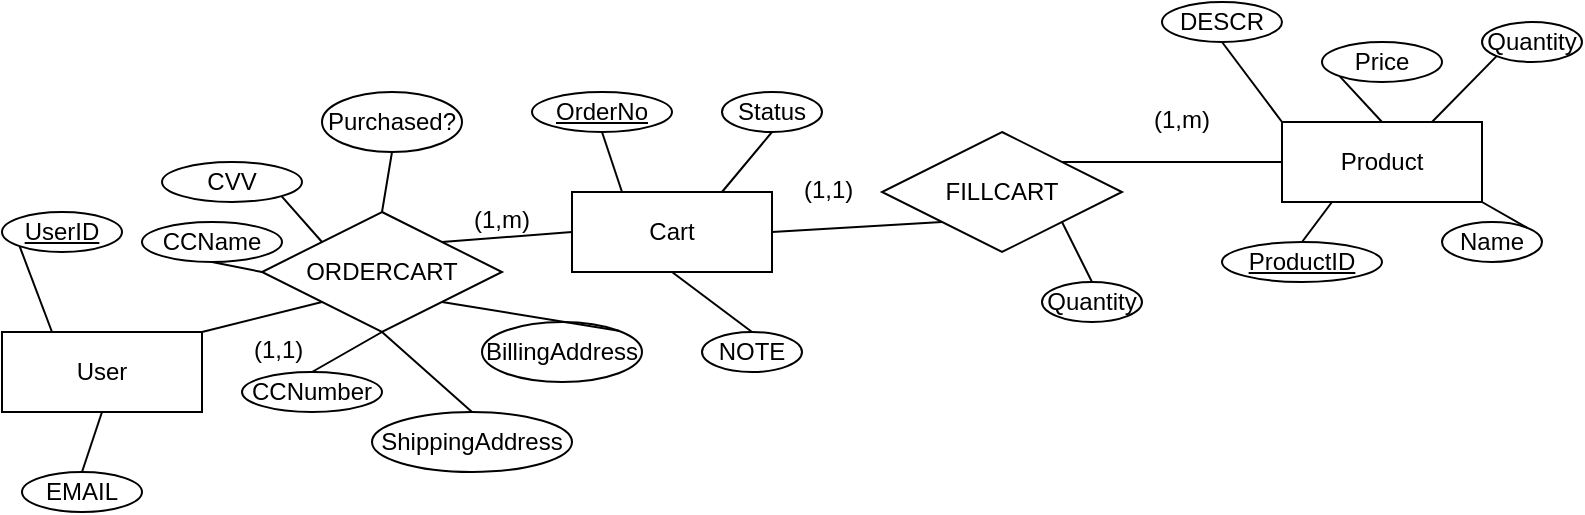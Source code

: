 <mxfile version="20.6.0" type="device"><diagram id="R2lEEEUBdFMjLlhIrx00" name="Page-1"><mxGraphModel dx="1022" dy="460" grid="1" gridSize="10" guides="1" tooltips="1" connect="1" arrows="1" fold="1" page="1" pageScale="1" pageWidth="850" pageHeight="1100" math="0" shadow="0" extFonts="Permanent Marker^https://fonts.googleapis.com/css?family=Permanent+Marker"><root><mxCell id="0"/><mxCell id="1" parent="0"/><mxCell id="f1RMmMthH2L7EXrh1vFe-1" value="Cart" style="whiteSpace=wrap;html=1;align=center;" parent="1" vertex="1"><mxGeometry x="345" y="245" width="100" height="40" as="geometry"/></mxCell><mxCell id="f1RMmMthH2L7EXrh1vFe-2" value="" style="endArrow=none;html=1;rounded=0;entryX=0.75;entryY=0;entryDx=0;entryDy=0;exitX=0.5;exitY=1;exitDx=0;exitDy=0;" parent="1" source="f1RMmMthH2L7EXrh1vFe-3" target="f1RMmMthH2L7EXrh1vFe-1" edge="1"><mxGeometry relative="1" as="geometry"><mxPoint x="390" y="205" as="sourcePoint"/><mxPoint x="310" y="255" as="targetPoint"/></mxGeometry></mxCell><mxCell id="f1RMmMthH2L7EXrh1vFe-3" value="Status" style="ellipse;whiteSpace=wrap;html=1;align=center;" parent="1" vertex="1"><mxGeometry x="420" y="195" width="50" height="20" as="geometry"/></mxCell><mxCell id="f1RMmMthH2L7EXrh1vFe-4" value="ORDERCART" style="shape=rhombus;perimeter=rhombusPerimeter;whiteSpace=wrap;html=1;align=center;" parent="1" vertex="1"><mxGeometry x="190" y="255" width="120" height="60" as="geometry"/></mxCell><mxCell id="f1RMmMthH2L7EXrh1vFe-5" value="" style="endArrow=none;html=1;rounded=0;exitX=1;exitY=0;exitDx=0;exitDy=0;entryX=0;entryY=0.5;entryDx=0;entryDy=0;" parent="1" source="f1RMmMthH2L7EXrh1vFe-4" target="f1RMmMthH2L7EXrh1vFe-1" edge="1"><mxGeometry relative="1" as="geometry"><mxPoint x="260" y="305" as="sourcePoint"/><mxPoint x="420" y="305" as="targetPoint"/></mxGeometry></mxCell><mxCell id="f1RMmMthH2L7EXrh1vFe-6" value="&lt;div&gt;User&lt;/div&gt;" style="whiteSpace=wrap;html=1;align=center;" parent="1" vertex="1"><mxGeometry x="60" y="315" width="100" height="40" as="geometry"/></mxCell><mxCell id="f1RMmMthH2L7EXrh1vFe-7" value="" style="endArrow=none;html=1;rounded=0;entryX=0;entryY=1;entryDx=0;entryDy=0;exitX=1;exitY=0;exitDx=0;exitDy=0;" parent="1" source="f1RMmMthH2L7EXrh1vFe-6" target="f1RMmMthH2L7EXrh1vFe-4" edge="1"><mxGeometry relative="1" as="geometry"><mxPoint x="150" y="345" as="sourcePoint"/><mxPoint x="280" y="345" as="targetPoint"/></mxGeometry></mxCell><mxCell id="f1RMmMthH2L7EXrh1vFe-11" value="Product" style="whiteSpace=wrap;html=1;align=center;" parent="1" vertex="1"><mxGeometry x="700" y="210" width="100" height="40" as="geometry"/></mxCell><mxCell id="f1RMmMthH2L7EXrh1vFe-12" value="" style="endArrow=none;html=1;rounded=0;exitX=0.5;exitY=0;exitDx=0;exitDy=0;entryX=0;entryY=1;entryDx=0;entryDy=0;" parent="1" source="f1RMmMthH2L7EXrh1vFe-11" target="f1RMmMthH2L7EXrh1vFe-13" edge="1"><mxGeometry relative="1" as="geometry"><mxPoint x="730" y="190" as="sourcePoint"/><mxPoint x="740" y="170" as="targetPoint"/></mxGeometry></mxCell><mxCell id="f1RMmMthH2L7EXrh1vFe-13" value="Price" style="ellipse;whiteSpace=wrap;html=1;align=center;" parent="1" vertex="1"><mxGeometry x="720" y="170" width="60" height="20" as="geometry"/></mxCell><mxCell id="f1RMmMthH2L7EXrh1vFe-14" value="" style="endArrow=none;html=1;rounded=0;exitX=0.75;exitY=0;exitDx=0;exitDy=0;entryX=0;entryY=1;entryDx=0;entryDy=0;" parent="1" source="f1RMmMthH2L7EXrh1vFe-11" target="f1RMmMthH2L7EXrh1vFe-15" edge="1"><mxGeometry relative="1" as="geometry"><mxPoint x="680" y="280" as="sourcePoint"/><mxPoint x="810" y="180" as="targetPoint"/></mxGeometry></mxCell><mxCell id="f1RMmMthH2L7EXrh1vFe-15" value="Quantity" style="ellipse;whiteSpace=wrap;html=1;align=center;" parent="1" vertex="1"><mxGeometry x="800" y="160" width="50" height="20" as="geometry"/></mxCell><mxCell id="f1RMmMthH2L7EXrh1vFe-16" value="Name" style="ellipse;whiteSpace=wrap;html=1;align=center;" parent="1" vertex="1"><mxGeometry x="780" y="260" width="50" height="20" as="geometry"/></mxCell><mxCell id="f1RMmMthH2L7EXrh1vFe-17" value="" style="endArrow=none;html=1;rounded=0;entryX=1;entryY=1;entryDx=0;entryDy=0;exitX=1;exitY=0;exitDx=0;exitDy=0;" parent="1" source="f1RMmMthH2L7EXrh1vFe-16" target="f1RMmMthH2L7EXrh1vFe-11" edge="1"><mxGeometry relative="1" as="geometry"><mxPoint x="560" y="280" as="sourcePoint"/><mxPoint x="720" y="280" as="targetPoint"/></mxGeometry></mxCell><mxCell id="f1RMmMthH2L7EXrh1vFe-19" value="ProductID" style="ellipse;whiteSpace=wrap;html=1;align=center;fontStyle=4;" parent="1" vertex="1"><mxGeometry x="670" y="270" width="80" height="20" as="geometry"/></mxCell><mxCell id="f1RMmMthH2L7EXrh1vFe-20" value="" style="endArrow=none;html=1;rounded=0;entryX=0.25;entryY=1;entryDx=0;entryDy=0;exitX=0.5;exitY=0;exitDx=0;exitDy=0;" parent="1" source="f1RMmMthH2L7EXrh1vFe-19" target="f1RMmMthH2L7EXrh1vFe-11" edge="1"><mxGeometry relative="1" as="geometry"><mxPoint x="580" y="270" as="sourcePoint"/><mxPoint x="740" y="270" as="targetPoint"/></mxGeometry></mxCell><mxCell id="f1RMmMthH2L7EXrh1vFe-21" value="OrderNo" style="ellipse;whiteSpace=wrap;html=1;align=center;fontStyle=4;" parent="1" vertex="1"><mxGeometry x="325" y="195" width="70" height="20" as="geometry"/></mxCell><mxCell id="f1RMmMthH2L7EXrh1vFe-22" value="" style="endArrow=none;html=1;rounded=0;entryX=0.5;entryY=1;entryDx=0;entryDy=0;exitX=0.25;exitY=0;exitDx=0;exitDy=0;" parent="1" source="f1RMmMthH2L7EXrh1vFe-1" target="f1RMmMthH2L7EXrh1vFe-21" edge="1"><mxGeometry relative="1" as="geometry"><mxPoint x="200" y="225" as="sourcePoint"/><mxPoint x="360" y="225" as="targetPoint"/></mxGeometry></mxCell><mxCell id="f1RMmMthH2L7EXrh1vFe-23" value="UserID" style="ellipse;whiteSpace=wrap;html=1;align=center;fontStyle=4;" parent="1" vertex="1"><mxGeometry x="60" y="255" width="60" height="20" as="geometry"/></mxCell><mxCell id="f1RMmMthH2L7EXrh1vFe-24" value="" style="endArrow=none;html=1;rounded=0;entryX=0.25;entryY=0;entryDx=0;entryDy=0;exitX=0;exitY=1;exitDx=0;exitDy=0;" parent="1" source="f1RMmMthH2L7EXrh1vFe-23" target="f1RMmMthH2L7EXrh1vFe-6" edge="1"><mxGeometry relative="1" as="geometry"><mxPoint x="100" y="245" as="sourcePoint"/><mxPoint x="130" y="295" as="targetPoint"/></mxGeometry></mxCell><mxCell id="f1RMmMthH2L7EXrh1vFe-27" value="ShippingAddress" style="ellipse;whiteSpace=wrap;html=1;align=center;" parent="1" vertex="1"><mxGeometry x="245" y="355" width="100" height="30" as="geometry"/></mxCell><mxCell id="f1RMmMthH2L7EXrh1vFe-28" value="" style="endArrow=none;html=1;rounded=0;exitX=0.5;exitY=1;exitDx=0;exitDy=0;entryX=0.5;entryY=0;entryDx=0;entryDy=0;" parent="1" source="f1RMmMthH2L7EXrh1vFe-4" target="f1RMmMthH2L7EXrh1vFe-27" edge="1"><mxGeometry relative="1" as="geometry"><mxPoint x="110" y="365" as="sourcePoint"/><mxPoint x="270" y="365" as="targetPoint"/></mxGeometry></mxCell><mxCell id="f1RMmMthH2L7EXrh1vFe-29" value="(1,1)" style="text;strokeColor=none;fillColor=none;spacingLeft=4;spacingRight=4;overflow=hidden;rotatable=0;points=[[0,0.5],[1,0.5]];portConstraint=eastwest;fontSize=12;" parent="1" vertex="1"><mxGeometry x="180" y="310" width="40" height="30" as="geometry"/></mxCell><mxCell id="f1RMmMthH2L7EXrh1vFe-30" value="(1,m)" style="text;strokeColor=none;fillColor=none;spacingLeft=4;spacingRight=4;overflow=hidden;rotatable=0;points=[[0,0.5],[1,0.5]];portConstraint=eastwest;fontSize=12;" parent="1" vertex="1"><mxGeometry x="290" y="245" width="40" height="30" as="geometry"/></mxCell><mxCell id="f1RMmMthH2L7EXrh1vFe-50" value="BillingAddress" style="ellipse;whiteSpace=wrap;html=1;align=center;" parent="1" vertex="1"><mxGeometry x="300" y="310" width="80" height="30" as="geometry"/></mxCell><mxCell id="f1RMmMthH2L7EXrh1vFe-51" value="" style="endArrow=none;html=1;rounded=0;exitX=1;exitY=0;exitDx=0;exitDy=0;entryX=1;entryY=1;entryDx=0;entryDy=0;" parent="1" source="f1RMmMthH2L7EXrh1vFe-50" target="f1RMmMthH2L7EXrh1vFe-4" edge="1"><mxGeometry relative="1" as="geometry"><mxPoint x="160" y="555" as="sourcePoint"/><mxPoint x="320" y="555" as="targetPoint"/></mxGeometry></mxCell><mxCell id="8qY3T9ENfpfHN1c4wyeF-5" value="FILLCART" style="shape=rhombus;perimeter=rhombusPerimeter;whiteSpace=wrap;html=1;align=center;" parent="1" vertex="1"><mxGeometry x="500" y="215" width="120" height="60" as="geometry"/></mxCell><mxCell id="8qY3T9ENfpfHN1c4wyeF-7" value="" style="endArrow=none;html=1;rounded=0;exitX=1;exitY=0;exitDx=0;exitDy=0;entryX=0;entryY=0.5;entryDx=0;entryDy=0;" parent="1" source="8qY3T9ENfpfHN1c4wyeF-5" target="f1RMmMthH2L7EXrh1vFe-11" edge="1"><mxGeometry relative="1" as="geometry"><mxPoint x="650" y="205" as="sourcePoint"/><mxPoint x="810" y="205" as="targetPoint"/></mxGeometry></mxCell><mxCell id="8qY3T9ENfpfHN1c4wyeF-11" value="Quantity" style="ellipse;whiteSpace=wrap;html=1;align=center;" parent="1" vertex="1"><mxGeometry x="580" y="290" width="50" height="20" as="geometry"/></mxCell><mxCell id="8qY3T9ENfpfHN1c4wyeF-18" value="(1,1)" style="text;strokeColor=none;fillColor=none;spacingLeft=4;spacingRight=4;overflow=hidden;rotatable=0;points=[[0,0.5],[1,0.5]];portConstraint=eastwest;fontSize=12;" parent="1" vertex="1"><mxGeometry x="455" y="230" width="40" height="30" as="geometry"/></mxCell><mxCell id="8qY3T9ENfpfHN1c4wyeF-19" value="(1,m)" style="text;strokeColor=none;fillColor=none;spacingLeft=4;spacingRight=4;overflow=hidden;rotatable=0;points=[[0,0.5],[1,0.5]];portConstraint=eastwest;fontSize=12;" parent="1" vertex="1"><mxGeometry x="630" y="195" width="40" height="30" as="geometry"/></mxCell><mxCell id="8qY3T9ENfpfHN1c4wyeF-20" value="" style="endArrow=none;html=1;rounded=0;entryX=1;entryY=0.5;entryDx=0;entryDy=0;exitX=0;exitY=1;exitDx=0;exitDy=0;" parent="1" source="8qY3T9ENfpfHN1c4wyeF-5" target="f1RMmMthH2L7EXrh1vFe-1" edge="1"><mxGeometry relative="1" as="geometry"><mxPoint x="270" y="155" as="sourcePoint"/><mxPoint x="430" y="155" as="targetPoint"/></mxGeometry></mxCell><mxCell id="-N9hj2wWhwFlzTxslb5t-1" value="" style="endArrow=none;html=1;rounded=0;exitX=1;exitY=1;exitDx=0;exitDy=0;entryX=0.5;entryY=0;entryDx=0;entryDy=0;" parent="1" source="8qY3T9ENfpfHN1c4wyeF-5" target="8qY3T9ENfpfHN1c4wyeF-11" edge="1"><mxGeometry relative="1" as="geometry"><mxPoint x="610" y="365" as="sourcePoint"/><mxPoint x="770" y="365" as="targetPoint"/></mxGeometry></mxCell><mxCell id="-N9hj2wWhwFlzTxslb5t-7" value="" style="endArrow=none;html=1;rounded=0;exitX=0.5;exitY=0;exitDx=0;exitDy=0;entryX=0.5;entryY=1;entryDx=0;entryDy=0;" parent="1" source="f1RMmMthH2L7EXrh1vFe-4" target="-N9hj2wWhwFlzTxslb5t-8" edge="1"><mxGeometry relative="1" as="geometry"><mxPoint x="250" y="150" as="sourcePoint"/><mxPoint x="260" y="170" as="targetPoint"/></mxGeometry></mxCell><mxCell id="-N9hj2wWhwFlzTxslb5t-8" value="Purchased?" style="ellipse;whiteSpace=wrap;html=1;align=center;" parent="1" vertex="1"><mxGeometry x="220" y="195" width="70" height="30" as="geometry"/></mxCell><mxCell id="-N9hj2wWhwFlzTxslb5t-9" value="" style="endArrow=none;html=1;rounded=0;entryX=0;entryY=0.5;entryDx=0;entryDy=0;exitX=0.5;exitY=1;exitDx=0;exitDy=0;" parent="1" source="-N9hj2wWhwFlzTxslb5t-10" target="f1RMmMthH2L7EXrh1vFe-4" edge="1"><mxGeometry relative="1" as="geometry"><mxPoint x="130" y="220" as="sourcePoint"/><mxPoint x="280" y="420" as="targetPoint"/></mxGeometry></mxCell><mxCell id="-N9hj2wWhwFlzTxslb5t-10" value="CCName" style="ellipse;whiteSpace=wrap;html=1;align=center;" parent="1" vertex="1"><mxGeometry x="130" y="260" width="70" height="20" as="geometry"/></mxCell><mxCell id="-N9hj2wWhwFlzTxslb5t-12" value="&lt;div&gt;CCNumber&lt;/div&gt;" style="ellipse;whiteSpace=wrap;html=1;align=center;" parent="1" vertex="1"><mxGeometry x="180" y="335" width="70" height="20" as="geometry"/></mxCell><mxCell id="-N9hj2wWhwFlzTxslb5t-16" value="" style="endArrow=none;html=1;rounded=0;entryX=0.5;entryY=1;entryDx=0;entryDy=0;exitX=0.5;exitY=0;exitDx=0;exitDy=0;" parent="1" source="-N9hj2wWhwFlzTxslb5t-12" target="f1RMmMthH2L7EXrh1vFe-4" edge="1"><mxGeometry relative="1" as="geometry"><mxPoint x="215" y="410" as="sourcePoint"/><mxPoint x="309.821" y="176.946" as="targetPoint"/></mxGeometry></mxCell><mxCell id="Se7JMP8EPpK6Ue0OjzTo-1" value="" style="endArrow=none;html=1;rounded=0;exitX=0.5;exitY=1;exitDx=0;exitDy=0;entryX=0.5;entryY=0;entryDx=0;entryDy=0;" parent="1" source="f1RMmMthH2L7EXrh1vFe-1" target="Se7JMP8EPpK6Ue0OjzTo-2" edge="1"><mxGeometry relative="1" as="geometry"><mxPoint x="420" y="330" as="sourcePoint"/><mxPoint x="430" y="320" as="targetPoint"/></mxGeometry></mxCell><mxCell id="Se7JMP8EPpK6Ue0OjzTo-2" value="NOTE" style="ellipse;whiteSpace=wrap;html=1;align=center;" parent="1" vertex="1"><mxGeometry x="410" y="315" width="50" height="20" as="geometry"/></mxCell><mxCell id="Se7JMP8EPpK6Ue0OjzTo-3" value="" style="endArrow=none;html=1;rounded=0;entryX=0;entryY=0;entryDx=0;entryDy=0;exitX=0.5;exitY=1;exitDx=0;exitDy=0;" parent="1" source="Se7JMP8EPpK6Ue0OjzTo-4" target="f1RMmMthH2L7EXrh1vFe-11" edge="1"><mxGeometry relative="1" as="geometry"><mxPoint x="650" y="160" as="sourcePoint"/><mxPoint x="750" y="140" as="targetPoint"/></mxGeometry></mxCell><mxCell id="Se7JMP8EPpK6Ue0OjzTo-4" value="DESCR" style="ellipse;whiteSpace=wrap;html=1;align=center;" parent="1" vertex="1"><mxGeometry x="640" y="150" width="60" height="20" as="geometry"/></mxCell><mxCell id="Se7JMP8EPpK6Ue0OjzTo-5" value="" style="endArrow=none;html=1;rounded=0;exitX=0.5;exitY=1;exitDx=0;exitDy=0;entryX=0.5;entryY=0;entryDx=0;entryDy=0;" parent="1" source="f1RMmMthH2L7EXrh1vFe-6" target="Se7JMP8EPpK6Ue0OjzTo-6" edge="1"><mxGeometry relative="1" as="geometry"><mxPoint x="78.787" y="282.071" as="sourcePoint"/><mxPoint x="100" y="400" as="targetPoint"/></mxGeometry></mxCell><mxCell id="Se7JMP8EPpK6Ue0OjzTo-6" value="EMAIL" style="ellipse;whiteSpace=wrap;html=1;align=center;" parent="1" vertex="1"><mxGeometry x="70" y="385" width="60" height="20" as="geometry"/></mxCell><mxCell id="Se7JMP8EPpK6Ue0OjzTo-7" value="CVV" style="ellipse;whiteSpace=wrap;html=1;align=center;" parent="1" vertex="1"><mxGeometry x="140" y="230" width="70" height="20" as="geometry"/></mxCell><mxCell id="Se7JMP8EPpK6Ue0OjzTo-8" value="" style="endArrow=none;html=1;rounded=0;entryX=1;entryY=1;entryDx=0;entryDy=0;exitX=0;exitY=0;exitDx=0;exitDy=0;" parent="1" source="f1RMmMthH2L7EXrh1vFe-4" target="Se7JMP8EPpK6Ue0OjzTo-7" edge="1"><mxGeometry relative="1" as="geometry"><mxPoint x="175.0" y="290" as="sourcePoint"/><mxPoint x="200.0" y="295" as="targetPoint"/></mxGeometry></mxCell></root></mxGraphModel></diagram></mxfile>